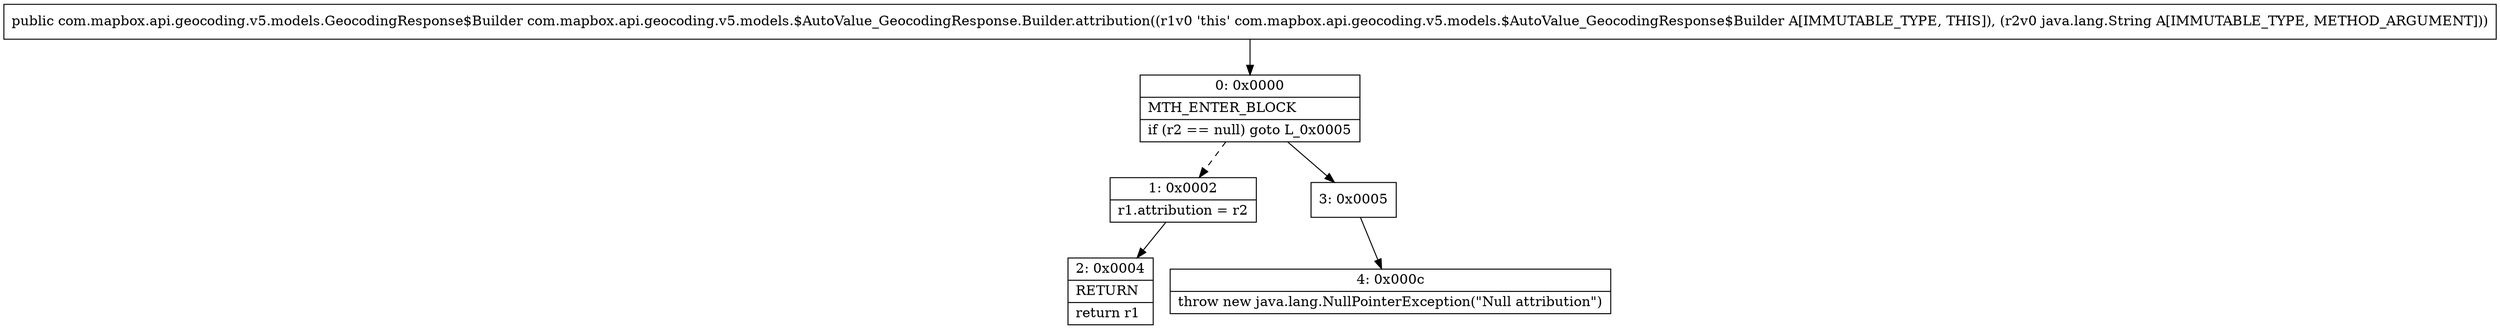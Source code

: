 digraph "CFG forcom.mapbox.api.geocoding.v5.models.$AutoValue_GeocodingResponse.Builder.attribution(Ljava\/lang\/String;)Lcom\/mapbox\/api\/geocoding\/v5\/models\/GeocodingResponse$Builder;" {
Node_0 [shape=record,label="{0\:\ 0x0000|MTH_ENTER_BLOCK\l|if (r2 == null) goto L_0x0005\l}"];
Node_1 [shape=record,label="{1\:\ 0x0002|r1.attribution = r2\l}"];
Node_2 [shape=record,label="{2\:\ 0x0004|RETURN\l|return r1\l}"];
Node_3 [shape=record,label="{3\:\ 0x0005}"];
Node_4 [shape=record,label="{4\:\ 0x000c|throw new java.lang.NullPointerException(\"Null attribution\")\l}"];
MethodNode[shape=record,label="{public com.mapbox.api.geocoding.v5.models.GeocodingResponse$Builder com.mapbox.api.geocoding.v5.models.$AutoValue_GeocodingResponse.Builder.attribution((r1v0 'this' com.mapbox.api.geocoding.v5.models.$AutoValue_GeocodingResponse$Builder A[IMMUTABLE_TYPE, THIS]), (r2v0 java.lang.String A[IMMUTABLE_TYPE, METHOD_ARGUMENT])) }"];
MethodNode -> Node_0;
Node_0 -> Node_1[style=dashed];
Node_0 -> Node_3;
Node_1 -> Node_2;
Node_3 -> Node_4;
}


